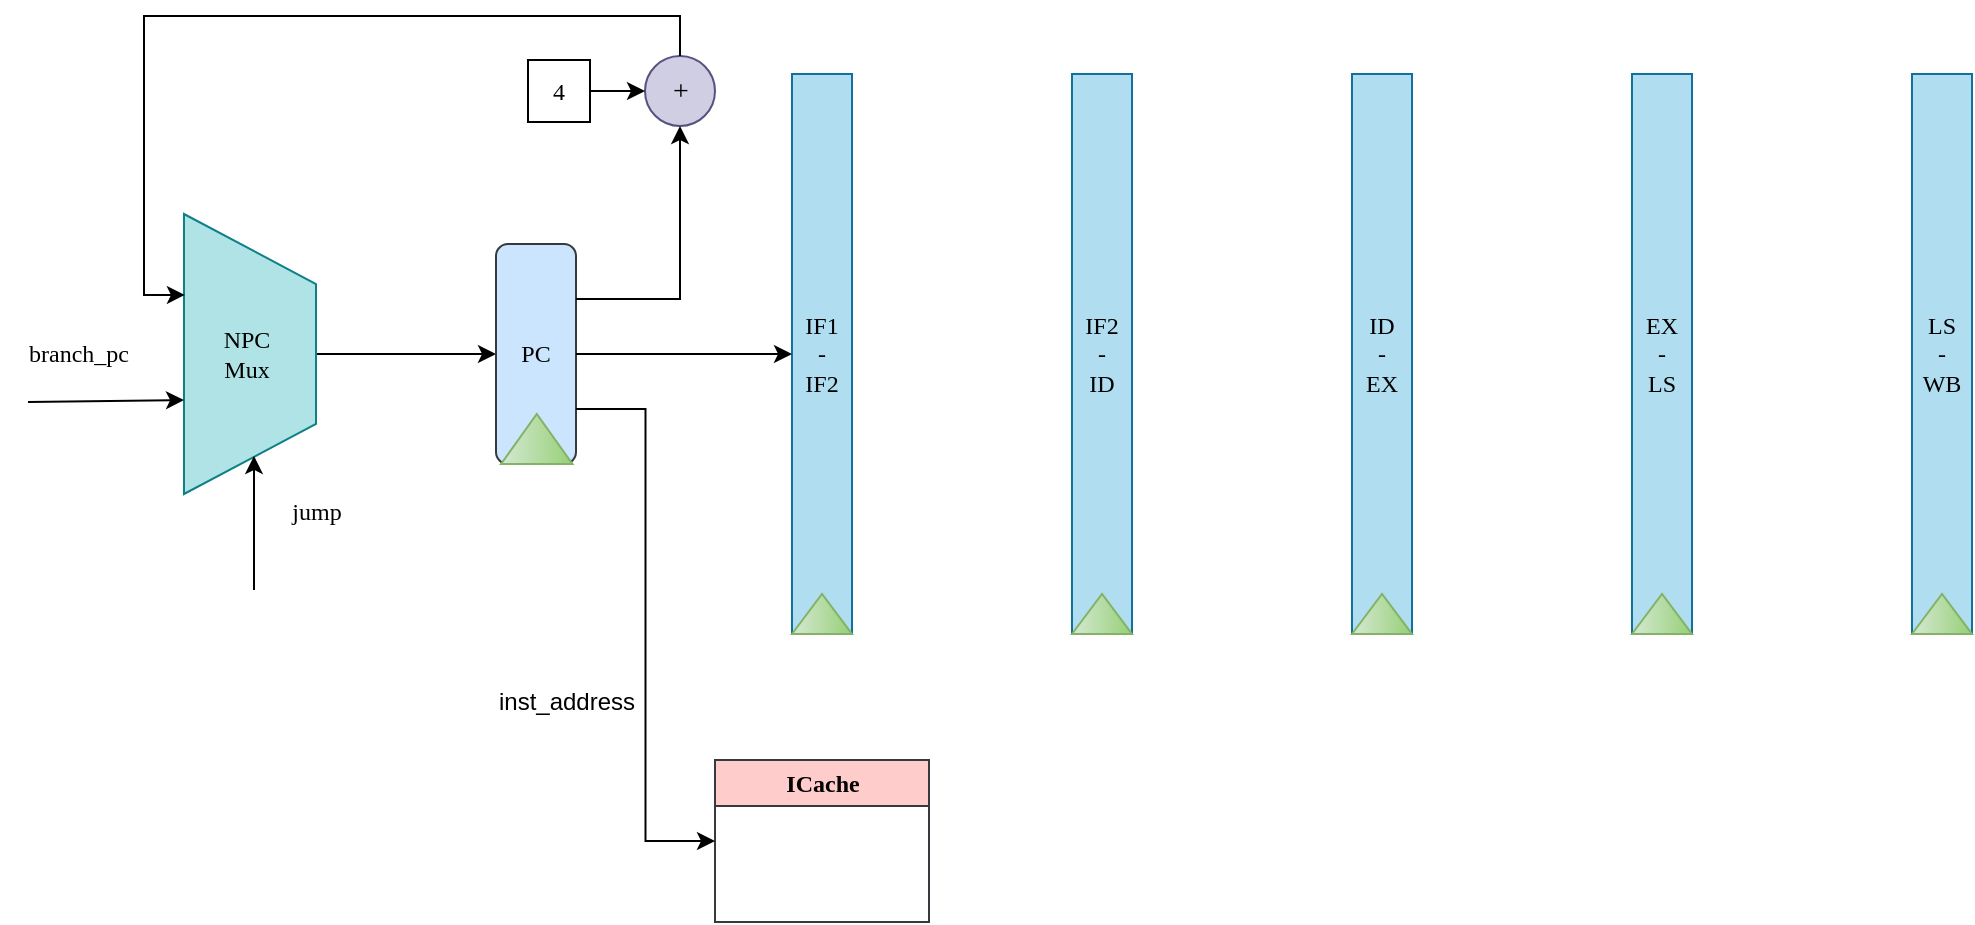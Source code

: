 <mxfile version="26.2.13">
  <diagram name="第 1 页" id="i_lu6gf9jANUXiw85ay-">
    <mxGraphModel dx="1840" dy="526" grid="0" gridSize="10" guides="1" tooltips="1" connect="1" arrows="1" fold="1" page="1" pageScale="1" pageWidth="827" pageHeight="1169" math="0" shadow="0">
      <root>
        <mxCell id="0" />
        <mxCell id="1" parent="0" />
        <mxCell id="-_rxrSTBlriCxvDMtsWQ-1" value="IF1&lt;div&gt;-&lt;/div&gt;&lt;div&gt;IF2&lt;/div&gt;" style="rounded=0;whiteSpace=wrap;html=1;fillColor=#b1ddf0;strokeColor=#10739e;fontFamily=Comic Sans MS;" vertex="1" parent="1">
          <mxGeometry x="130" y="180" width="30" height="280" as="geometry" />
        </mxCell>
        <mxCell id="-_rxrSTBlriCxvDMtsWQ-2" value="" style="triangle;whiteSpace=wrap;html=1;rotation=-90;fillColor=#d5e8d4;strokeColor=#82b366;gradientColor=#97d077;fontFamily=Comic Sans MS;" vertex="1" parent="1">
          <mxGeometry x="135" y="435" width="20" height="30" as="geometry" />
        </mxCell>
        <mxCell id="-_rxrSTBlriCxvDMtsWQ-3" value="IF2&lt;div&gt;-&lt;/div&gt;&lt;div&gt;ID&lt;/div&gt;" style="rounded=0;whiteSpace=wrap;html=1;fillColor=#b1ddf0;strokeColor=#10739e;fontFamily=Comic Sans MS;" vertex="1" parent="1">
          <mxGeometry x="270" y="180" width="30" height="280" as="geometry" />
        </mxCell>
        <mxCell id="-_rxrSTBlriCxvDMtsWQ-4" value="" style="triangle;whiteSpace=wrap;html=1;rotation=-90;fillColor=#d5e8d4;strokeColor=#82b366;gradientColor=#97d077;fontFamily=Comic Sans MS;" vertex="1" parent="1">
          <mxGeometry x="275" y="435" width="20" height="30" as="geometry" />
        </mxCell>
        <mxCell id="-_rxrSTBlriCxvDMtsWQ-5" value="ID&lt;div&gt;-&lt;/div&gt;&lt;div&gt;EX&lt;/div&gt;" style="rounded=0;whiteSpace=wrap;html=1;fillColor=#b1ddf0;strokeColor=#10739e;fontFamily=Comic Sans MS;" vertex="1" parent="1">
          <mxGeometry x="410" y="180" width="30" height="280" as="geometry" />
        </mxCell>
        <mxCell id="-_rxrSTBlriCxvDMtsWQ-6" value="" style="triangle;whiteSpace=wrap;html=1;rotation=-90;fillColor=#d5e8d4;strokeColor=#82b366;gradientColor=#97d077;fontFamily=Comic Sans MS;" vertex="1" parent="1">
          <mxGeometry x="415" y="435" width="20" height="30" as="geometry" />
        </mxCell>
        <mxCell id="-_rxrSTBlriCxvDMtsWQ-7" value="EX&lt;br&gt;&lt;div&gt;-&lt;/div&gt;&lt;div&gt;LS&lt;/div&gt;" style="rounded=0;whiteSpace=wrap;html=1;fillColor=#b1ddf0;strokeColor=#10739e;fontFamily=Comic Sans MS;" vertex="1" parent="1">
          <mxGeometry x="550" y="180" width="30" height="280" as="geometry" />
        </mxCell>
        <mxCell id="-_rxrSTBlriCxvDMtsWQ-8" value="" style="triangle;whiteSpace=wrap;html=1;rotation=-90;fillColor=#d5e8d4;strokeColor=#82b366;gradientColor=#97d077;fontFamily=Comic Sans MS;" vertex="1" parent="1">
          <mxGeometry x="555" y="435" width="20" height="30" as="geometry" />
        </mxCell>
        <mxCell id="-_rxrSTBlriCxvDMtsWQ-9" value="LS&lt;div&gt;-&lt;/div&gt;&lt;div&gt;WB&lt;/div&gt;" style="rounded=0;whiteSpace=wrap;html=1;fillColor=#b1ddf0;strokeColor=#10739e;fontFamily=Comic Sans MS;" vertex="1" parent="1">
          <mxGeometry x="690" y="180" width="30" height="280" as="geometry" />
        </mxCell>
        <mxCell id="-_rxrSTBlriCxvDMtsWQ-10" value="" style="triangle;whiteSpace=wrap;html=1;rotation=-90;fillColor=#d5e8d4;strokeColor=#82b366;gradientColor=#97d077;fontFamily=Comic Sans MS;" vertex="1" parent="1">
          <mxGeometry x="695" y="435" width="20" height="30" as="geometry" />
        </mxCell>
        <mxCell id="-_rxrSTBlriCxvDMtsWQ-13" value="ICache" style="swimlane;whiteSpace=wrap;html=1;fillColor=#ffcccc;strokeColor=#36393d;fontFamily=Comic Sans MS;" vertex="1" parent="1">
          <mxGeometry x="91.5" y="523" width="107" height="81" as="geometry" />
        </mxCell>
        <mxCell id="-_rxrSTBlriCxvDMtsWQ-31" style="edgeStyle=orthogonalEdgeStyle;rounded=0;orthogonalLoop=1;jettySize=auto;html=1;exitX=1;exitY=0.5;exitDx=0;exitDy=0;exitPerimeter=0;entryX=0;entryY=0.5;entryDx=0;entryDy=0;" edge="1" parent="1" source="-_rxrSTBlriCxvDMtsWQ-17" target="-_rxrSTBlriCxvDMtsWQ-11">
          <mxGeometry relative="1" as="geometry" />
        </mxCell>
        <mxCell id="-_rxrSTBlriCxvDMtsWQ-17" value="" style="verticalLabelPosition=bottom;align=center;dashed=0;html=1;verticalAlign=top;shape=mxgraph.pid.piping.concentric_reducer;fillColor=#b0e3e6;strokeColor=#0e8088;fontFamily=Comic Sans MS;" vertex="1" parent="1">
          <mxGeometry x="-174" y="250" width="66" height="140" as="geometry" />
        </mxCell>
        <mxCell id="-_rxrSTBlriCxvDMtsWQ-19" value="NPC&lt;div&gt;Mux&lt;/div&gt;" style="text;html=1;align=center;verticalAlign=middle;resizable=0;points=[];autosize=1;strokeColor=none;fillColor=none;fontFamily=Comic Sans MS;" vertex="1" parent="1">
          <mxGeometry x="-164" y="299.5" width="42" height="41" as="geometry" />
        </mxCell>
        <mxCell id="-_rxrSTBlriCxvDMtsWQ-20" value="&lt;font style=&quot;font-size: 14px;&quot;&gt;+&lt;/font&gt;" style="ellipse;whiteSpace=wrap;html=1;aspect=fixed;fillColor=#d0cee2;strokeColor=#56517e;fontFamily=Comic Sans MS;" vertex="1" parent="1">
          <mxGeometry x="56.5" y="171" width="35" height="35" as="geometry" />
        </mxCell>
        <mxCell id="-_rxrSTBlriCxvDMtsWQ-21" value="" style="group;fontFamily=Comic Sans MS;" vertex="1" connectable="0" parent="1">
          <mxGeometry x="-18" y="265" width="40" height="110.005" as="geometry" />
        </mxCell>
        <mxCell id="-_rxrSTBlriCxvDMtsWQ-11" value="PC" style="rounded=1;whiteSpace=wrap;html=1;fillColor=#cce5ff;strokeColor=#36393d;fontFamily=Comic Sans MS;" vertex="1" parent="-_rxrSTBlriCxvDMtsWQ-21">
          <mxGeometry width="40" height="110" as="geometry" />
        </mxCell>
        <mxCell id="-_rxrSTBlriCxvDMtsWQ-12" value="" style="triangle;whiteSpace=wrap;html=1;rotation=-90;fillColor=#d5e8d4;strokeColor=#82b366;gradientColor=#97d077;fontFamily=Comic Sans MS;" vertex="1" parent="-_rxrSTBlriCxvDMtsWQ-21">
          <mxGeometry x="7.88" y="79.63" width="25" height="35.75" as="geometry" />
        </mxCell>
        <mxCell id="-_rxrSTBlriCxvDMtsWQ-22" style="edgeStyle=orthogonalEdgeStyle;rounded=0;orthogonalLoop=1;jettySize=auto;html=1;entryX=0;entryY=0.5;entryDx=0;entryDy=0;fontFamily=Comic Sans MS;" edge="1" parent="1" source="-_rxrSTBlriCxvDMtsWQ-11" target="-_rxrSTBlriCxvDMtsWQ-1">
          <mxGeometry relative="1" as="geometry" />
        </mxCell>
        <mxCell id="-_rxrSTBlriCxvDMtsWQ-23" style="edgeStyle=orthogonalEdgeStyle;rounded=0;orthogonalLoop=1;jettySize=auto;html=1;exitX=1;exitY=0.25;exitDx=0;exitDy=0;entryX=0.5;entryY=1;entryDx=0;entryDy=0;fontFamily=Comic Sans MS;" edge="1" parent="1" source="-_rxrSTBlriCxvDMtsWQ-11" target="-_rxrSTBlriCxvDMtsWQ-20">
          <mxGeometry relative="1" as="geometry" />
        </mxCell>
        <mxCell id="-_rxrSTBlriCxvDMtsWQ-25" style="edgeStyle=orthogonalEdgeStyle;rounded=0;orthogonalLoop=1;jettySize=auto;html=1;exitX=1;exitY=0.5;exitDx=0;exitDy=0;entryX=0;entryY=0.5;entryDx=0;entryDy=0;fontFamily=Comic Sans MS;" edge="1" parent="1" source="-_rxrSTBlriCxvDMtsWQ-24" target="-_rxrSTBlriCxvDMtsWQ-20">
          <mxGeometry relative="1" as="geometry" />
        </mxCell>
        <mxCell id="-_rxrSTBlriCxvDMtsWQ-24" value="4" style="whiteSpace=wrap;html=1;aspect=fixed;fontFamily=Comic Sans MS;" vertex="1" parent="1">
          <mxGeometry x="-2" y="173" width="31" height="31" as="geometry" />
        </mxCell>
        <mxCell id="-_rxrSTBlriCxvDMtsWQ-26" style="edgeStyle=orthogonalEdgeStyle;rounded=0;orthogonalLoop=1;jettySize=auto;html=1;exitX=0.5;exitY=0;exitDx=0;exitDy=0;entryX=0.007;entryY=0.289;entryDx=0;entryDy=0;entryPerimeter=0;fontFamily=Comic Sans MS;" edge="1" parent="1" source="-_rxrSTBlriCxvDMtsWQ-20" target="-_rxrSTBlriCxvDMtsWQ-17">
          <mxGeometry relative="1" as="geometry" />
        </mxCell>
        <mxCell id="-_rxrSTBlriCxvDMtsWQ-27" value="" style="endArrow=classic;html=1;rounded=0;fontFamily=Comic Sans MS;" edge="1" parent="1">
          <mxGeometry width="50" height="50" relative="1" as="geometry">
            <mxPoint x="-252" y="344" as="sourcePoint" />
            <mxPoint x="-174" y="343" as="targetPoint" />
          </mxGeometry>
        </mxCell>
        <mxCell id="-_rxrSTBlriCxvDMtsWQ-28" value="branch_pc" style="text;html=1;align=center;verticalAlign=middle;resizable=0;points=[];autosize=1;strokeColor=none;fillColor=none;fontFamily=Comic Sans MS;" vertex="1" parent="1">
          <mxGeometry x="-266" y="307" width="77" height="26" as="geometry" />
        </mxCell>
        <mxCell id="-_rxrSTBlriCxvDMtsWQ-29" value="" style="endArrow=classic;html=1;rounded=0;fontFamily=Comic Sans MS;" edge="1" parent="1">
          <mxGeometry width="50" height="50" relative="1" as="geometry">
            <mxPoint x="-139" y="438" as="sourcePoint" />
            <mxPoint x="-139" y="371" as="targetPoint" />
          </mxGeometry>
        </mxCell>
        <mxCell id="-_rxrSTBlriCxvDMtsWQ-30" value="jump" style="text;html=1;align=center;verticalAlign=middle;resizable=0;points=[];autosize=1;strokeColor=none;fillColor=none;fontFamily=Comic Sans MS;" vertex="1" parent="1">
          <mxGeometry x="-131" y="386" width="45" height="26" as="geometry" />
        </mxCell>
        <mxCell id="-_rxrSTBlriCxvDMtsWQ-32" style="edgeStyle=orthogonalEdgeStyle;rounded=0;orthogonalLoop=1;jettySize=auto;html=1;exitX=1;exitY=0.75;exitDx=0;exitDy=0;entryX=0;entryY=0.5;entryDx=0;entryDy=0;" edge="1" parent="1" source="-_rxrSTBlriCxvDMtsWQ-11" target="-_rxrSTBlriCxvDMtsWQ-13">
          <mxGeometry relative="1" as="geometry" />
        </mxCell>
        <mxCell id="-_rxrSTBlriCxvDMtsWQ-33" value="inst_address" style="text;html=1;align=center;verticalAlign=middle;resizable=0;points=[];autosize=1;strokeColor=none;fillColor=none;" vertex="1" parent="1">
          <mxGeometry x="-26" y="481" width="86" height="26" as="geometry" />
        </mxCell>
      </root>
    </mxGraphModel>
  </diagram>
</mxfile>

